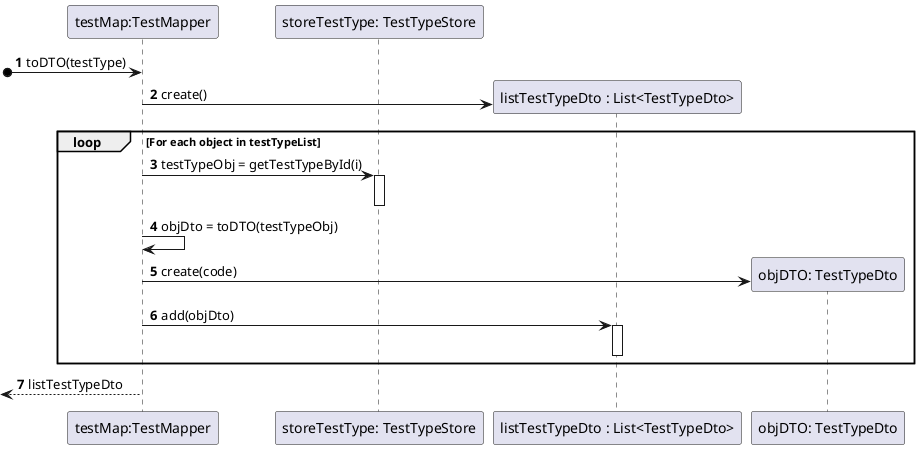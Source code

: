 @startuml
autonumber

participant "testMap:TestMapper" as TMAPPER
participant "storeTestType: TestTypeStore" as TTSTORE
participant "listTestTypeDto : List<TestTypeDto>" as TESTTLIST
participant "objDTO: TestTypeDto" as TESTTYPEDTO


[o-> TMAPPER : toDTO(testType)
TMAPPER -> TESTTLIST**: create()

loop For each object in testTypeList

TMAPPER -> TTSTORE : testTypeObj = getTestTypeById(i)
activate TTSTORE
deactivate TTSTORE
TMAPPER -> TMAPPER : objDto = toDTO(testTypeObj)
TMAPPER -> TESTTYPEDTO** : create(code)
TMAPPER -> TESTTLIST : add(objDto)
activate TESTTLIST
deactivate TESTTLIST

end

<-- TMAPPER : listTestTypeDto

@enduml